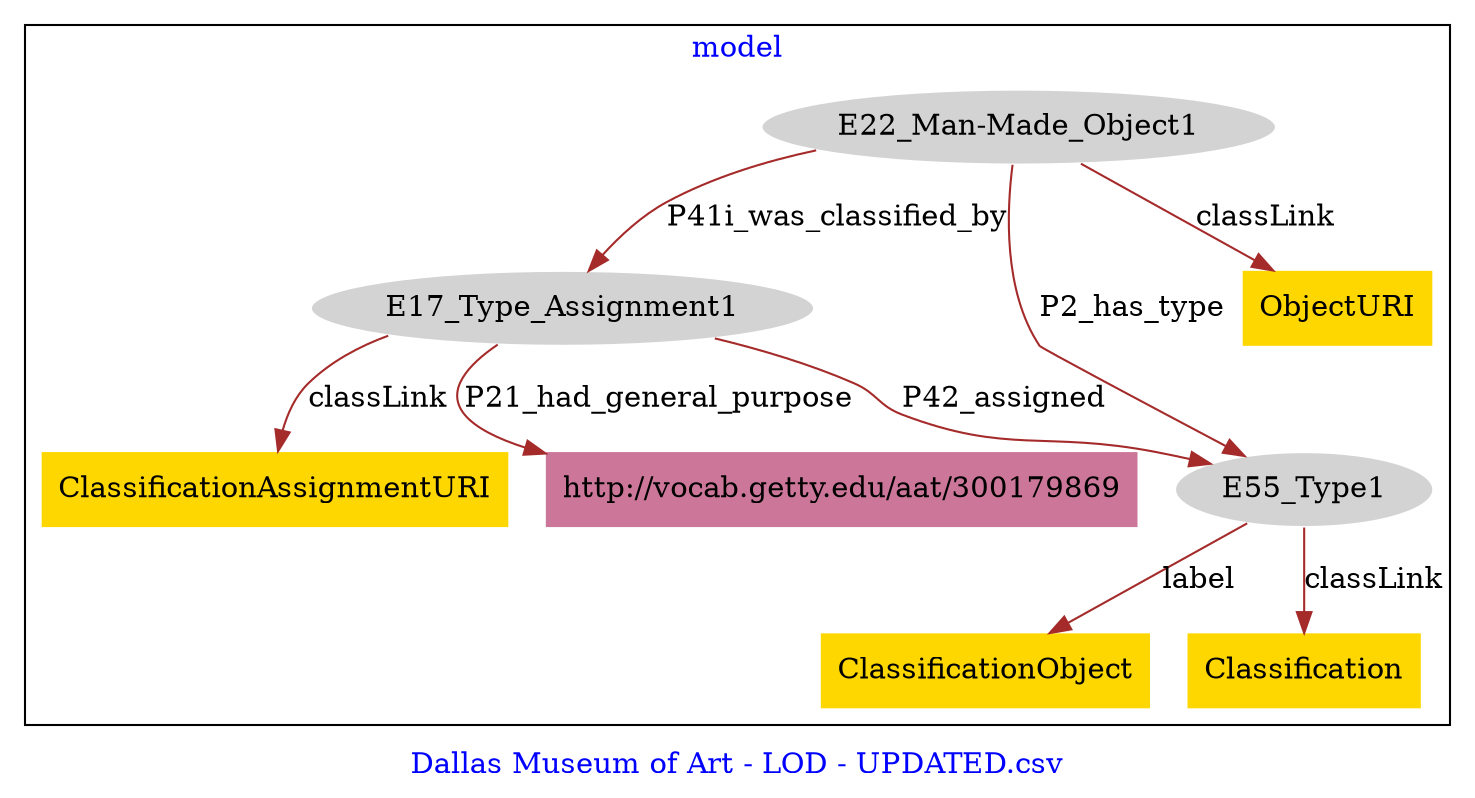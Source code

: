 digraph n0 {
fontcolor="blue"
remincross="true"
label="Dallas Museum of Art - LOD - UPDATED.csv"
subgraph cluster {
label="model"
n2[style="filled",color="white",fillcolor="lightgray",label="E17_Type_Assignment1"];
n3[style="filled",color="white",fillcolor="lightgray",label="E55_Type1"];
n4[style="filled",color="white",fillcolor="lightgray",label="E22_Man-Made_Object1"];
n5[shape="plaintext",style="filled",fillcolor="gold",label="ObjectURI"];
n6[shape="plaintext",style="filled",fillcolor="gold",label="ClassificationObject"];
n7[shape="plaintext",style="filled",fillcolor="gold",label="ClassificationAssignmentURI"];
n8[shape="plaintext",style="filled",fillcolor="gold",label="Classification"];
n9[shape="plaintext",style="filled",fillcolor="#CC7799",label="http://vocab.getty.edu/aat/300179869"];
}
n2 -> n3[color="brown",fontcolor="black",label="P42_assigned"]
n4 -> n2[color="brown",fontcolor="black",label="P41i_was_classified_by"]
n4 -> n5[color="brown",fontcolor="black",label="classLink"]
n3 -> n6[color="brown",fontcolor="black",label="label"]
n2 -> n7[color="brown",fontcolor="black",label="classLink"]
n3 -> n8[color="brown",fontcolor="black",label="classLink"]
n2 -> n9[color="brown",fontcolor="black",label="P21_had_general_purpose"]
n4 -> n3[color="brown",fontcolor="black",label="P2_has_type"]
}
